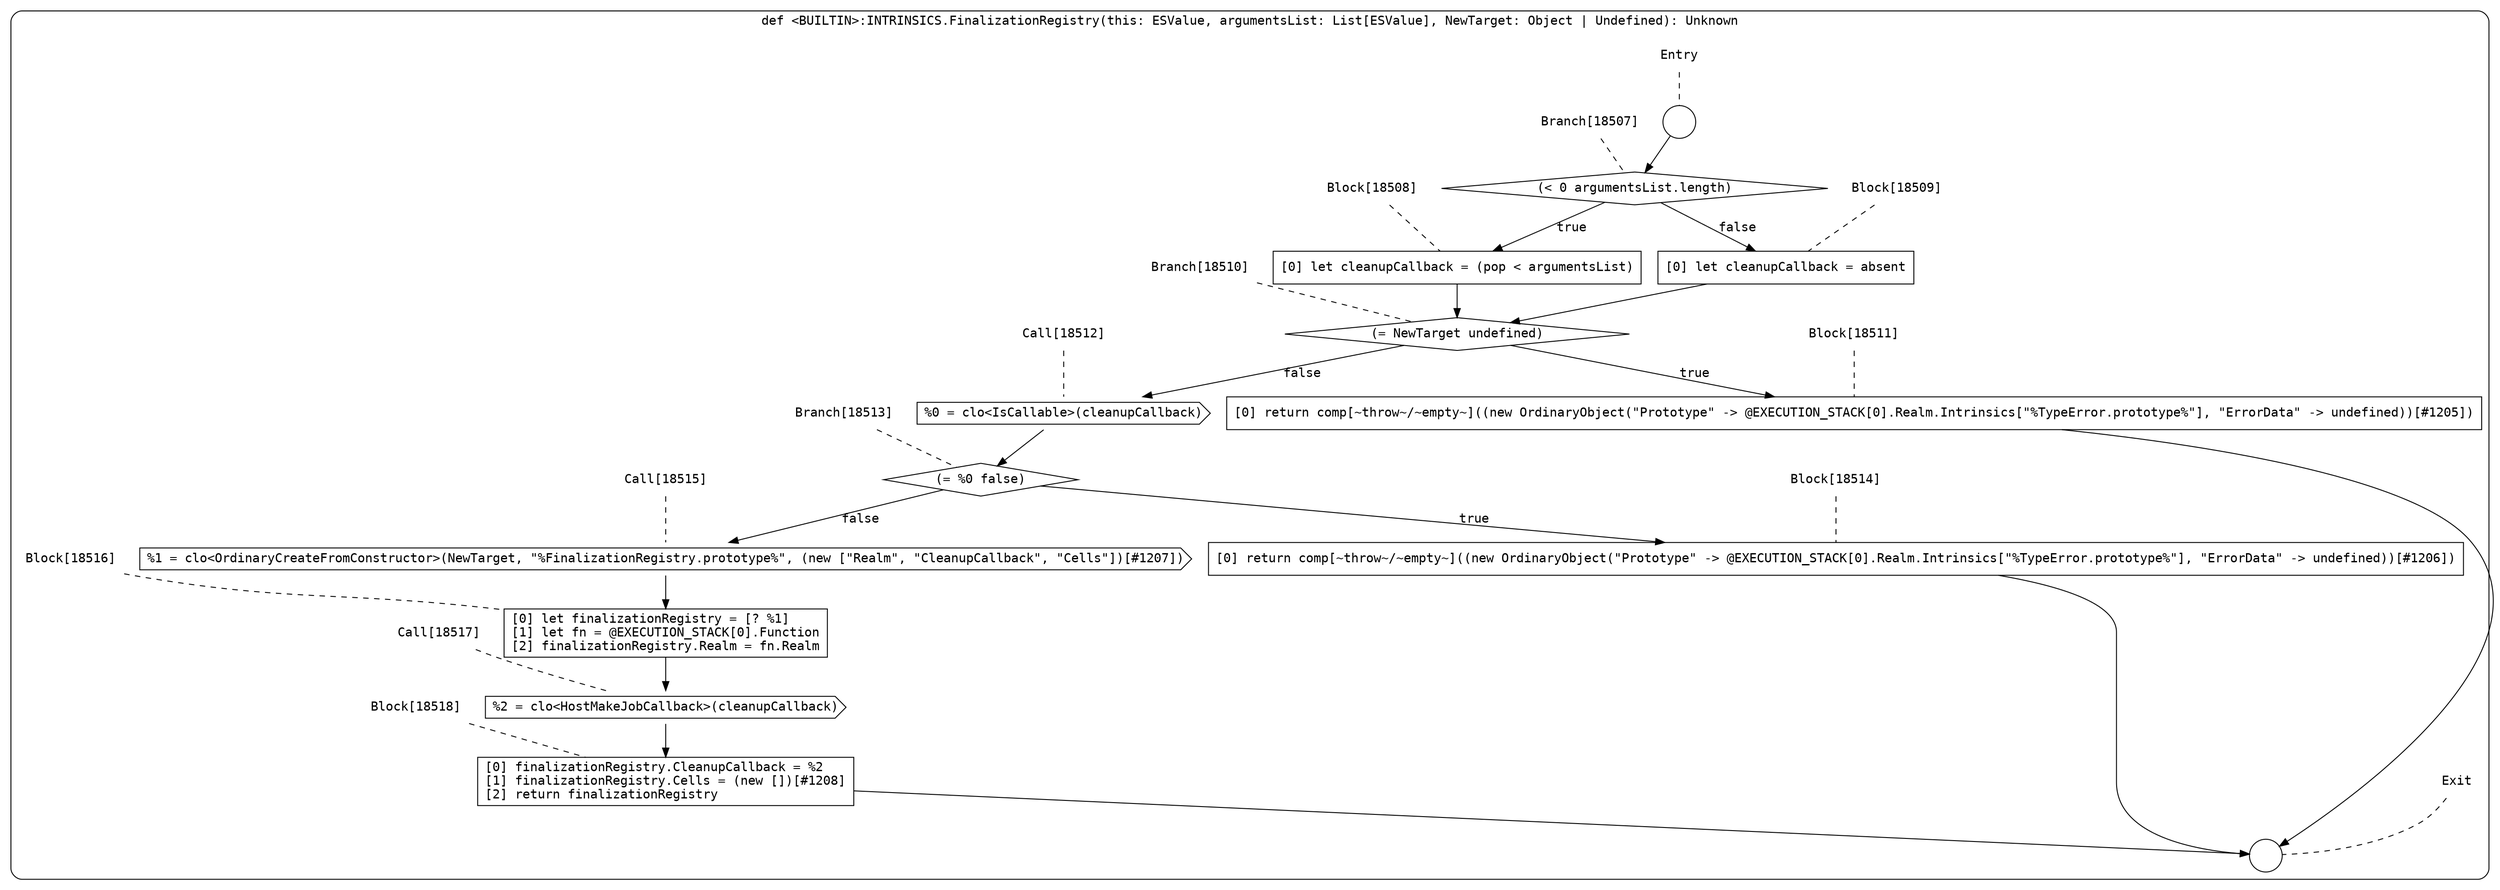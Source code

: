 digraph {
  graph [fontname = "Consolas"]
  node [fontname = "Consolas"]
  edge [fontname = "Consolas"]
  subgraph cluster2556 {
    label = "def <BUILTIN>:INTRINSICS.FinalizationRegistry(this: ESValue, argumentsList: List[ESValue], NewTarget: Object | Undefined): Unknown"
    style = rounded
    cluster2556_entry_name [shape=none, label=<<font color="black">Entry</font>>]
    cluster2556_entry_name -> cluster2556_entry [arrowhead=none, color="black", style=dashed]
    cluster2556_entry [shape=circle label=" " color="black" fillcolor="white" style=filled]
    cluster2556_entry -> node18507 [color="black"]
    cluster2556_exit_name [shape=none, label=<<font color="black">Exit</font>>]
    cluster2556_exit_name -> cluster2556_exit [arrowhead=none, color="black", style=dashed]
    cluster2556_exit [shape=circle label=" " color="black" fillcolor="white" style=filled]
    node18507_name [shape=none, label=<<font color="black">Branch[18507]</font>>]
    node18507_name -> node18507 [arrowhead=none, color="black", style=dashed]
    node18507 [shape=diamond, label=<<font color="black">(&lt; 0 argumentsList.length)</font>> color="black" fillcolor="white", style=filled]
    node18507 -> node18508 [label=<<font color="black">true</font>> color="black"]
    node18507 -> node18509 [label=<<font color="black">false</font>> color="black"]
    node18508_name [shape=none, label=<<font color="black">Block[18508]</font>>]
    node18508_name -> node18508 [arrowhead=none, color="black", style=dashed]
    node18508 [shape=box, label=<<font color="black">[0] let cleanupCallback = (pop &lt; argumentsList)<BR ALIGN="LEFT"/></font>> color="black" fillcolor="white", style=filled]
    node18508 -> node18510 [color="black"]
    node18509_name [shape=none, label=<<font color="black">Block[18509]</font>>]
    node18509_name -> node18509 [arrowhead=none, color="black", style=dashed]
    node18509 [shape=box, label=<<font color="black">[0] let cleanupCallback = absent<BR ALIGN="LEFT"/></font>> color="black" fillcolor="white", style=filled]
    node18509 -> node18510 [color="black"]
    node18510_name [shape=none, label=<<font color="black">Branch[18510]</font>>]
    node18510_name -> node18510 [arrowhead=none, color="black", style=dashed]
    node18510 [shape=diamond, label=<<font color="black">(= NewTarget undefined)</font>> color="black" fillcolor="white", style=filled]
    node18510 -> node18511 [label=<<font color="black">true</font>> color="black"]
    node18510 -> node18512 [label=<<font color="black">false</font>> color="black"]
    node18511_name [shape=none, label=<<font color="black">Block[18511]</font>>]
    node18511_name -> node18511 [arrowhead=none, color="black", style=dashed]
    node18511 [shape=box, label=<<font color="black">[0] return comp[~throw~/~empty~]((new OrdinaryObject(&quot;Prototype&quot; -&gt; @EXECUTION_STACK[0].Realm.Intrinsics[&quot;%TypeError.prototype%&quot;], &quot;ErrorData&quot; -&gt; undefined))[#1205])<BR ALIGN="LEFT"/></font>> color="black" fillcolor="white", style=filled]
    node18511 -> cluster2556_exit [color="black"]
    node18512_name [shape=none, label=<<font color="black">Call[18512]</font>>]
    node18512_name -> node18512 [arrowhead=none, color="black", style=dashed]
    node18512 [shape=cds, label=<<font color="black">%0 = clo&lt;IsCallable&gt;(cleanupCallback)</font>> color="black" fillcolor="white", style=filled]
    node18512 -> node18513 [color="black"]
    node18513_name [shape=none, label=<<font color="black">Branch[18513]</font>>]
    node18513_name -> node18513 [arrowhead=none, color="black", style=dashed]
    node18513 [shape=diamond, label=<<font color="black">(= %0 false)</font>> color="black" fillcolor="white", style=filled]
    node18513 -> node18514 [label=<<font color="black">true</font>> color="black"]
    node18513 -> node18515 [label=<<font color="black">false</font>> color="black"]
    node18514_name [shape=none, label=<<font color="black">Block[18514]</font>>]
    node18514_name -> node18514 [arrowhead=none, color="black", style=dashed]
    node18514 [shape=box, label=<<font color="black">[0] return comp[~throw~/~empty~]((new OrdinaryObject(&quot;Prototype&quot; -&gt; @EXECUTION_STACK[0].Realm.Intrinsics[&quot;%TypeError.prototype%&quot;], &quot;ErrorData&quot; -&gt; undefined))[#1206])<BR ALIGN="LEFT"/></font>> color="black" fillcolor="white", style=filled]
    node18514 -> cluster2556_exit [color="black"]
    node18515_name [shape=none, label=<<font color="black">Call[18515]</font>>]
    node18515_name -> node18515 [arrowhead=none, color="black", style=dashed]
    node18515 [shape=cds, label=<<font color="black">%1 = clo&lt;OrdinaryCreateFromConstructor&gt;(NewTarget, &quot;%FinalizationRegistry.prototype%&quot;, (new [&quot;Realm&quot;, &quot;CleanupCallback&quot;, &quot;Cells&quot;])[#1207])</font>> color="black" fillcolor="white", style=filled]
    node18515 -> node18516 [color="black"]
    node18516_name [shape=none, label=<<font color="black">Block[18516]</font>>]
    node18516_name -> node18516 [arrowhead=none, color="black", style=dashed]
    node18516 [shape=box, label=<<font color="black">[0] let finalizationRegistry = [? %1]<BR ALIGN="LEFT"/>[1] let fn = @EXECUTION_STACK[0].Function<BR ALIGN="LEFT"/>[2] finalizationRegistry.Realm = fn.Realm<BR ALIGN="LEFT"/></font>> color="black" fillcolor="white", style=filled]
    node18516 -> node18517 [color="black"]
    node18517_name [shape=none, label=<<font color="black">Call[18517]</font>>]
    node18517_name -> node18517 [arrowhead=none, color="black", style=dashed]
    node18517 [shape=cds, label=<<font color="black">%2 = clo&lt;HostMakeJobCallback&gt;(cleanupCallback)</font>> color="black" fillcolor="white", style=filled]
    node18517 -> node18518 [color="black"]
    node18518_name [shape=none, label=<<font color="black">Block[18518]</font>>]
    node18518_name -> node18518 [arrowhead=none, color="black", style=dashed]
    node18518 [shape=box, label=<<font color="black">[0] finalizationRegistry.CleanupCallback = %2<BR ALIGN="LEFT"/>[1] finalizationRegistry.Cells = (new [])[#1208]<BR ALIGN="LEFT"/>[2] return finalizationRegistry<BR ALIGN="LEFT"/></font>> color="black" fillcolor="white", style=filled]
    node18518 -> cluster2556_exit [color="black"]
  }
}